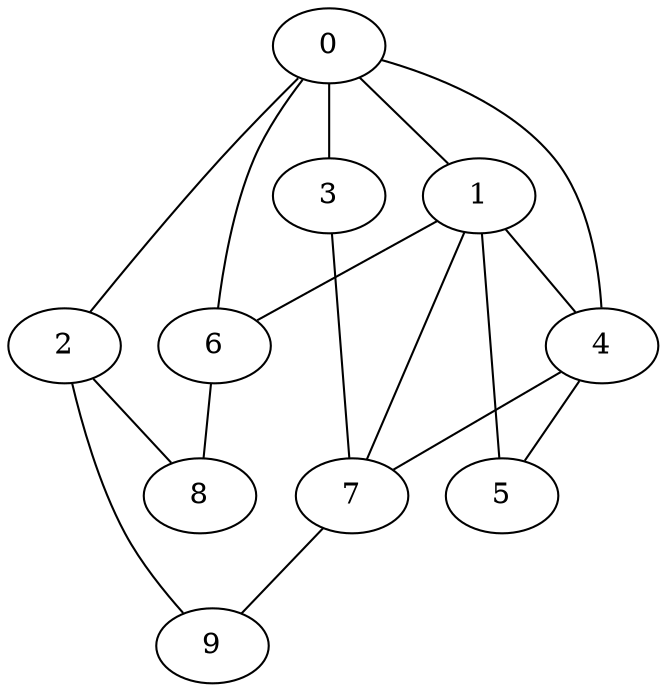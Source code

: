
graph graphname {
    0 -- 1
0 -- 2
0 -- 3
0 -- 6
0 -- 4
1 -- 4
1 -- 5
1 -- 6
1 -- 7
2 -- 8
2 -- 9
3 -- 7
4 -- 7
4 -- 5
6 -- 8
7 -- 9

}
